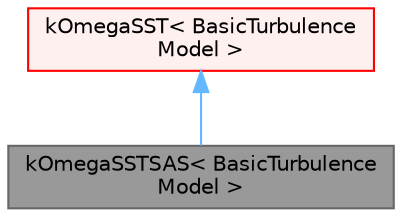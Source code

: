 digraph "kOmegaSSTSAS&lt; BasicTurbulenceModel &gt;"
{
 // LATEX_PDF_SIZE
  bgcolor="transparent";
  edge [fontname=Helvetica,fontsize=10,labelfontname=Helvetica,labelfontsize=10];
  node [fontname=Helvetica,fontsize=10,shape=box,height=0.2,width=0.4];
  Node1 [id="Node000001",label="kOmegaSSTSAS\< BasicTurbulence\lModel \>",height=0.2,width=0.4,color="gray40", fillcolor="grey60", style="filled", fontcolor="black",tooltip="Scale-adaptive URAS model based on the k-omega-SST RAS model."];
  Node2 -> Node1 [id="edge1_Node000001_Node000002",dir="back",color="steelblue1",style="solid",tooltip=" "];
  Node2 [id="Node000002",label="kOmegaSST\< BasicTurbulence\lModel \>",height=0.2,width=0.4,color="red", fillcolor="#FFF0F0", style="filled",URL="$classFoam_1_1RASModels_1_1kOmegaSST.html",tooltip="Implementation of the k-omega-SST turbulence model for incompressible and compressible flows."];
}
